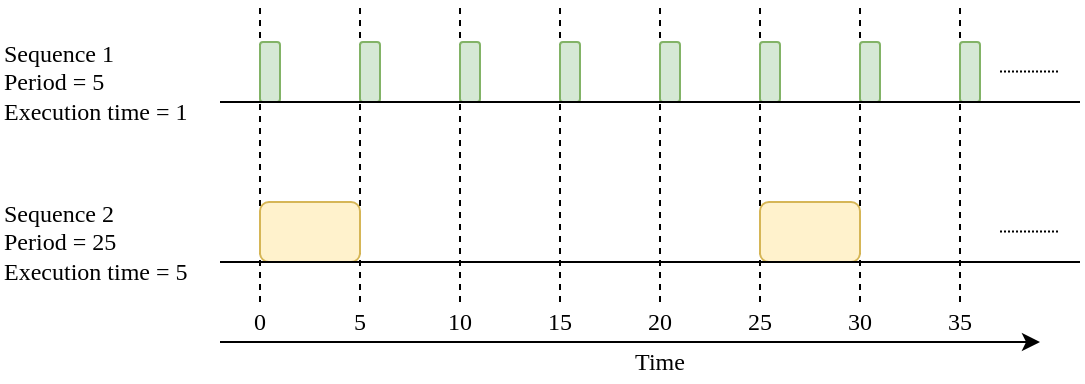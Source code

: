 <mxfile version="17.4.0" type="github">
  <diagram id="eEWmQzEpwkDJDQpvYhqZ" name="Page-1">
    <mxGraphModel dx="659" dy="370" grid="1" gridSize="10" guides="1" tooltips="1" connect="1" arrows="1" fold="1" page="1" pageScale="1" pageWidth="827" pageHeight="1169" math="0" shadow="0">
      <root>
        <mxCell id="0" />
        <mxCell id="1" parent="0" />
        <mxCell id="AuW-b1187xXp7GEaNBYc-62" value="" style="endArrow=none;dashed=1;html=1;rounded=0;" edge="1" parent="1">
          <mxGeometry width="50" height="50" relative="1" as="geometry">
            <mxPoint x="160" y="260" as="sourcePoint" />
            <mxPoint x="160" y="110" as="targetPoint" />
          </mxGeometry>
        </mxCell>
        <mxCell id="AuW-b1187xXp7GEaNBYc-64" value="" style="endArrow=none;dashed=1;html=1;rounded=0;" edge="1" parent="1">
          <mxGeometry width="50" height="50" relative="1" as="geometry">
            <mxPoint x="210.0" y="260" as="sourcePoint" />
            <mxPoint x="210" y="110" as="targetPoint" />
          </mxGeometry>
        </mxCell>
        <mxCell id="AuW-b1187xXp7GEaNBYc-75" value="" style="endArrow=none;dashed=1;html=1;rounded=0;" edge="1" parent="1">
          <mxGeometry width="50" height="50" relative="1" as="geometry">
            <mxPoint x="260" y="260" as="sourcePoint" />
            <mxPoint x="260" y="110" as="targetPoint" />
          </mxGeometry>
        </mxCell>
        <mxCell id="AuW-b1187xXp7GEaNBYc-76" value="" style="endArrow=none;dashed=1;html=1;rounded=0;" edge="1" parent="1">
          <mxGeometry width="50" height="50" relative="1" as="geometry">
            <mxPoint x="310" y="260" as="sourcePoint" />
            <mxPoint x="310" y="110" as="targetPoint" />
          </mxGeometry>
        </mxCell>
        <mxCell id="AuW-b1187xXp7GEaNBYc-77" value="" style="endArrow=none;dashed=1;html=1;rounded=0;" edge="1" parent="1">
          <mxGeometry width="50" height="50" relative="1" as="geometry">
            <mxPoint x="360" y="260" as="sourcePoint" />
            <mxPoint x="360" y="110" as="targetPoint" />
          </mxGeometry>
        </mxCell>
        <mxCell id="AuW-b1187xXp7GEaNBYc-78" value="" style="endArrow=none;dashed=1;html=1;rounded=0;" edge="1" parent="1">
          <mxGeometry width="50" height="50" relative="1" as="geometry">
            <mxPoint x="410" y="260" as="sourcePoint" />
            <mxPoint x="410" y="110" as="targetPoint" />
          </mxGeometry>
        </mxCell>
        <mxCell id="AuW-b1187xXp7GEaNBYc-79" value="" style="endArrow=none;dashed=1;html=1;rounded=0;" edge="1" parent="1">
          <mxGeometry width="50" height="50" relative="1" as="geometry">
            <mxPoint x="460" y="260" as="sourcePoint" />
            <mxPoint x="460" y="110" as="targetPoint" />
          </mxGeometry>
        </mxCell>
        <mxCell id="AuW-b1187xXp7GEaNBYc-80" value="" style="endArrow=none;dashed=1;html=1;rounded=0;" edge="1" parent="1">
          <mxGeometry width="50" height="50" relative="1" as="geometry">
            <mxPoint x="510" y="260" as="sourcePoint" />
            <mxPoint x="510" y="110" as="targetPoint" />
          </mxGeometry>
        </mxCell>
        <mxCell id="AuW-b1187xXp7GEaNBYc-4" value="" style="rounded=1;whiteSpace=wrap;html=1;fillColor=#d5e8d4;strokeColor=#82b366;" vertex="1" parent="1">
          <mxGeometry x="160" y="130" width="10" height="30" as="geometry" />
        </mxCell>
        <mxCell id="AuW-b1187xXp7GEaNBYc-5" value="" style="rounded=1;whiteSpace=wrap;html=1;fillColor=#d5e8d4;strokeColor=#82b366;" vertex="1" parent="1">
          <mxGeometry x="210" y="130" width="10" height="30" as="geometry" />
        </mxCell>
        <mxCell id="AuW-b1187xXp7GEaNBYc-6" value="" style="rounded=1;whiteSpace=wrap;html=1;fillColor=#d5e8d4;strokeColor=#82b366;" vertex="1" parent="1">
          <mxGeometry x="260" y="130" width="10" height="30" as="geometry" />
        </mxCell>
        <mxCell id="AuW-b1187xXp7GEaNBYc-8" value="" style="rounded=1;whiteSpace=wrap;html=1;fillColor=#d5e8d4;strokeColor=#82b366;" vertex="1" parent="1">
          <mxGeometry x="310" y="130" width="10" height="30" as="geometry" />
        </mxCell>
        <mxCell id="AuW-b1187xXp7GEaNBYc-9" value="" style="rounded=1;whiteSpace=wrap;html=1;fillColor=#d5e8d4;strokeColor=#82b366;" vertex="1" parent="1">
          <mxGeometry x="360" y="130" width="10" height="30" as="geometry" />
        </mxCell>
        <mxCell id="AuW-b1187xXp7GEaNBYc-10" value="" style="rounded=1;whiteSpace=wrap;html=1;fillColor=#d5e8d4;strokeColor=#82b366;" vertex="1" parent="1">
          <mxGeometry x="410" y="130" width="10" height="30" as="geometry" />
        </mxCell>
        <mxCell id="AuW-b1187xXp7GEaNBYc-11" value="" style="rounded=1;whiteSpace=wrap;html=1;fillColor=#d5e8d4;strokeColor=#82b366;" vertex="1" parent="1">
          <mxGeometry x="460" y="130" width="10" height="30" as="geometry" />
        </mxCell>
        <mxCell id="AuW-b1187xXp7GEaNBYc-12" value="" style="rounded=1;whiteSpace=wrap;html=1;fillColor=#d5e8d4;strokeColor=#82b366;" vertex="1" parent="1">
          <mxGeometry x="510" y="130" width="10" height="30" as="geometry" />
        </mxCell>
        <mxCell id="AuW-b1187xXp7GEaNBYc-17" value="" style="rounded=1;whiteSpace=wrap;html=1;fillColor=#fff2cc;strokeColor=#d6b656;" vertex="1" parent="1">
          <mxGeometry x="160" y="210" width="50" height="30" as="geometry" />
        </mxCell>
        <mxCell id="AuW-b1187xXp7GEaNBYc-18" value="" style="rounded=1;whiteSpace=wrap;html=1;fillColor=#fff2cc;strokeColor=#d6b656;" vertex="1" parent="1">
          <mxGeometry x="410" y="210" width="50" height="30" as="geometry" />
        </mxCell>
        <mxCell id="AuW-b1187xXp7GEaNBYc-1" value="" style="endArrow=none;html=1;rounded=0;" edge="1" parent="1">
          <mxGeometry width="50" height="50" relative="1" as="geometry">
            <mxPoint x="140" y="160" as="sourcePoint" />
            <mxPoint x="570" y="160" as="targetPoint" />
          </mxGeometry>
        </mxCell>
        <mxCell id="AuW-b1187xXp7GEaNBYc-2" value="" style="endArrow=none;html=1;rounded=0;" edge="1" parent="1">
          <mxGeometry width="50" height="50" relative="1" as="geometry">
            <mxPoint x="140" y="240" as="sourcePoint" />
            <mxPoint x="570" y="240" as="targetPoint" />
          </mxGeometry>
        </mxCell>
        <mxCell id="AuW-b1187xXp7GEaNBYc-83" value="" style="endArrow=classic;html=1;rounded=0;" edge="1" parent="1">
          <mxGeometry width="50" height="50" relative="1" as="geometry">
            <mxPoint x="140" y="280" as="sourcePoint" />
            <mxPoint x="550" y="280" as="targetPoint" />
          </mxGeometry>
        </mxCell>
        <mxCell id="AuW-b1187xXp7GEaNBYc-84" value="&lt;font face=&quot;Times New Roman&quot;&gt;0&lt;/font&gt;" style="text;html=1;strokeColor=none;fillColor=none;align=center;verticalAlign=middle;whiteSpace=wrap;rounded=0;" vertex="1" parent="1">
          <mxGeometry x="150" y="260" width="20" height="20" as="geometry" />
        </mxCell>
        <mxCell id="AuW-b1187xXp7GEaNBYc-85" value="&lt;font face=&quot;Times New Roman&quot;&gt;5&lt;/font&gt;" style="text;html=1;strokeColor=none;fillColor=none;align=center;verticalAlign=middle;whiteSpace=wrap;rounded=0;" vertex="1" parent="1">
          <mxGeometry x="200" y="260" width="20" height="20" as="geometry" />
        </mxCell>
        <mxCell id="AuW-b1187xXp7GEaNBYc-86" value="&lt;font face=&quot;Times New Roman&quot;&gt;10&lt;/font&gt;" style="text;html=1;strokeColor=none;fillColor=none;align=center;verticalAlign=middle;whiteSpace=wrap;rounded=0;" vertex="1" parent="1">
          <mxGeometry x="250" y="260" width="20" height="20" as="geometry" />
        </mxCell>
        <mxCell id="AuW-b1187xXp7GEaNBYc-87" value="&lt;font face=&quot;Times New Roman&quot;&gt;15&lt;/font&gt;" style="text;html=1;strokeColor=none;fillColor=none;align=center;verticalAlign=middle;whiteSpace=wrap;rounded=0;" vertex="1" parent="1">
          <mxGeometry x="300" y="260" width="20" height="20" as="geometry" />
        </mxCell>
        <mxCell id="AuW-b1187xXp7GEaNBYc-89" value="&lt;font face=&quot;Times New Roman&quot;&gt;20&lt;/font&gt;" style="text;html=1;strokeColor=none;fillColor=none;align=center;verticalAlign=middle;whiteSpace=wrap;rounded=0;" vertex="1" parent="1">
          <mxGeometry x="350" y="260" width="20" height="20" as="geometry" />
        </mxCell>
        <mxCell id="AuW-b1187xXp7GEaNBYc-90" value="&lt;font face=&quot;Times New Roman&quot;&gt;25&lt;/font&gt;" style="text;html=1;strokeColor=none;fillColor=none;align=center;verticalAlign=middle;whiteSpace=wrap;rounded=0;" vertex="1" parent="1">
          <mxGeometry x="400" y="260" width="20" height="20" as="geometry" />
        </mxCell>
        <mxCell id="AuW-b1187xXp7GEaNBYc-91" value="&lt;font face=&quot;Times New Roman&quot;&gt;30&lt;/font&gt;" style="text;html=1;strokeColor=none;fillColor=none;align=center;verticalAlign=middle;whiteSpace=wrap;rounded=0;" vertex="1" parent="1">
          <mxGeometry x="450" y="260" width="20" height="20" as="geometry" />
        </mxCell>
        <mxCell id="AuW-b1187xXp7GEaNBYc-92" value="&lt;font face=&quot;Times New Roman&quot;&gt;35&lt;/font&gt;" style="text;html=1;strokeColor=none;fillColor=none;align=center;verticalAlign=middle;whiteSpace=wrap;rounded=0;" vertex="1" parent="1">
          <mxGeometry x="500" y="260" width="20" height="20" as="geometry" />
        </mxCell>
        <mxCell id="AuW-b1187xXp7GEaNBYc-94" value="&lt;font face=&quot;Times New Roman&quot;&gt;Time&lt;/font&gt;" style="text;html=1;strokeColor=none;fillColor=none;align=center;verticalAlign=middle;whiteSpace=wrap;rounded=0;" vertex="1" parent="1">
          <mxGeometry x="350" y="280" width="20" height="20" as="geometry" />
        </mxCell>
        <mxCell id="AuW-b1187xXp7GEaNBYc-95" value="&lt;font face=&quot;Times New Roman&quot;&gt;Sequence 1&lt;br&gt;Period = 5&lt;br&gt;Execution time = 1&lt;/font&gt;" style="text;html=1;strokeColor=none;fillColor=none;align=left;verticalAlign=middle;whiteSpace=wrap;rounded=0;" vertex="1" parent="1">
          <mxGeometry x="30" y="130" width="110" height="40" as="geometry" />
        </mxCell>
        <mxCell id="AuW-b1187xXp7GEaNBYc-97" value="&lt;font face=&quot;Times New Roman&quot;&gt;Sequence 2&lt;br&gt;Period = 25&lt;br&gt;Execution time = 5&lt;/font&gt;" style="text;html=1;strokeColor=none;fillColor=none;align=left;verticalAlign=middle;whiteSpace=wrap;rounded=0;" vertex="1" parent="1">
          <mxGeometry x="30" y="210" width="110" height="40" as="geometry" />
        </mxCell>
        <mxCell id="AuW-b1187xXp7GEaNBYc-98" value="" style="endArrow=none;dashed=1;html=1;rounded=0;dashPattern=1 1;" edge="1" parent="1">
          <mxGeometry width="50" height="50" relative="1" as="geometry">
            <mxPoint x="530" y="144.71" as="sourcePoint" />
            <mxPoint x="560" y="144.71" as="targetPoint" />
          </mxGeometry>
        </mxCell>
        <mxCell id="AuW-b1187xXp7GEaNBYc-99" value="" style="endArrow=none;dashed=1;html=1;rounded=0;dashPattern=1 1;" edge="1" parent="1">
          <mxGeometry width="50" height="50" relative="1" as="geometry">
            <mxPoint x="530" y="224.71" as="sourcePoint" />
            <mxPoint x="560" y="224.71" as="targetPoint" />
          </mxGeometry>
        </mxCell>
      </root>
    </mxGraphModel>
  </diagram>
</mxfile>
